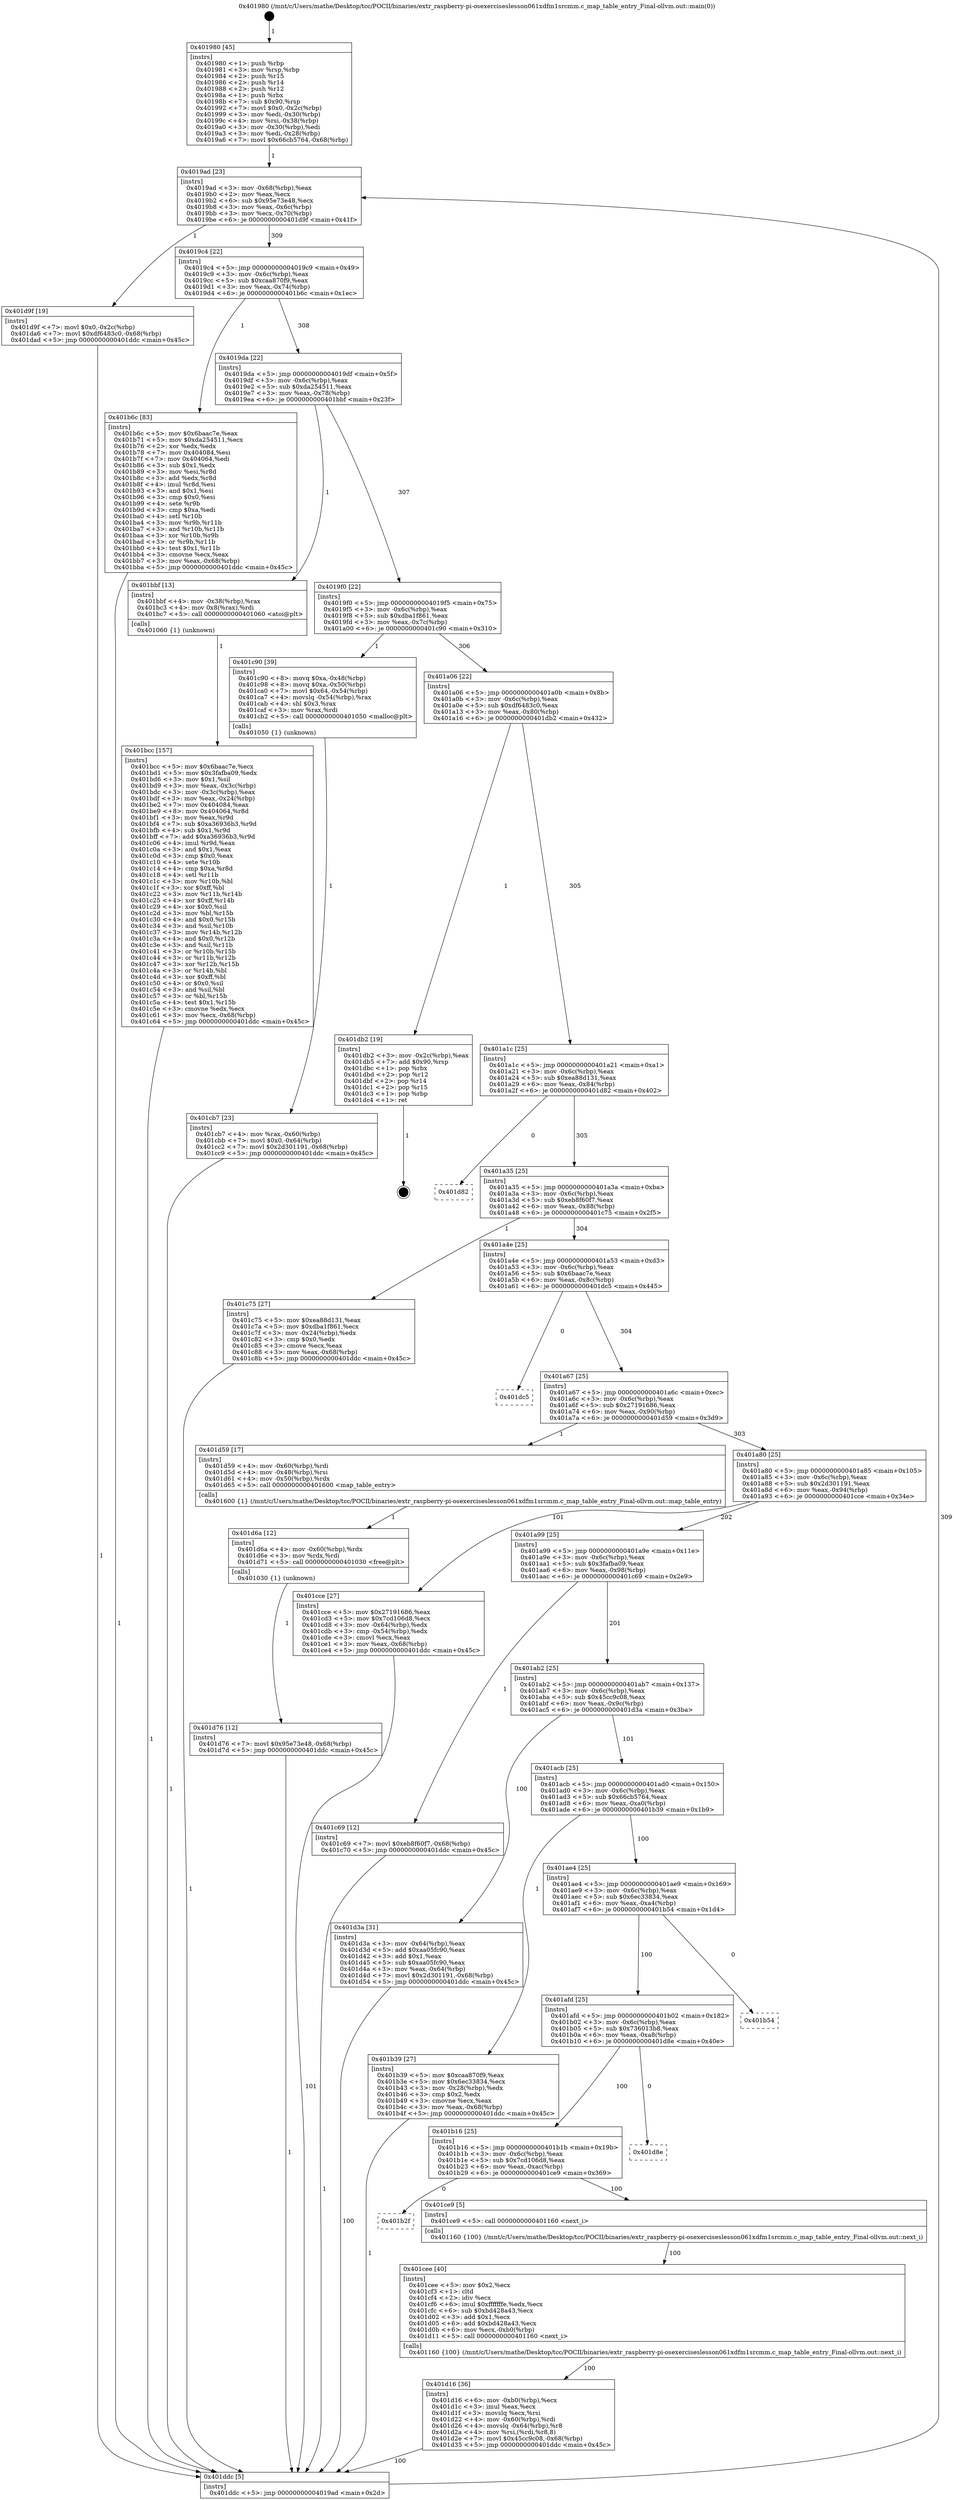 digraph "0x401980" {
  label = "0x401980 (/mnt/c/Users/mathe/Desktop/tcc/POCII/binaries/extr_raspberry-pi-osexerciseslesson061xdfm1srcmm.c_map_table_entry_Final-ollvm.out::main(0))"
  labelloc = "t"
  node[shape=record]

  Entry [label="",width=0.3,height=0.3,shape=circle,fillcolor=black,style=filled]
  "0x4019ad" [label="{
     0x4019ad [23]\l
     | [instrs]\l
     &nbsp;&nbsp;0x4019ad \<+3\>: mov -0x68(%rbp),%eax\l
     &nbsp;&nbsp;0x4019b0 \<+2\>: mov %eax,%ecx\l
     &nbsp;&nbsp;0x4019b2 \<+6\>: sub $0x95e73e48,%ecx\l
     &nbsp;&nbsp;0x4019b8 \<+3\>: mov %eax,-0x6c(%rbp)\l
     &nbsp;&nbsp;0x4019bb \<+3\>: mov %ecx,-0x70(%rbp)\l
     &nbsp;&nbsp;0x4019be \<+6\>: je 0000000000401d9f \<main+0x41f\>\l
  }"]
  "0x401d9f" [label="{
     0x401d9f [19]\l
     | [instrs]\l
     &nbsp;&nbsp;0x401d9f \<+7\>: movl $0x0,-0x2c(%rbp)\l
     &nbsp;&nbsp;0x401da6 \<+7\>: movl $0xdf6483c0,-0x68(%rbp)\l
     &nbsp;&nbsp;0x401dad \<+5\>: jmp 0000000000401ddc \<main+0x45c\>\l
  }"]
  "0x4019c4" [label="{
     0x4019c4 [22]\l
     | [instrs]\l
     &nbsp;&nbsp;0x4019c4 \<+5\>: jmp 00000000004019c9 \<main+0x49\>\l
     &nbsp;&nbsp;0x4019c9 \<+3\>: mov -0x6c(%rbp),%eax\l
     &nbsp;&nbsp;0x4019cc \<+5\>: sub $0xcaa870f9,%eax\l
     &nbsp;&nbsp;0x4019d1 \<+3\>: mov %eax,-0x74(%rbp)\l
     &nbsp;&nbsp;0x4019d4 \<+6\>: je 0000000000401b6c \<main+0x1ec\>\l
  }"]
  Exit [label="",width=0.3,height=0.3,shape=circle,fillcolor=black,style=filled,peripheries=2]
  "0x401b6c" [label="{
     0x401b6c [83]\l
     | [instrs]\l
     &nbsp;&nbsp;0x401b6c \<+5\>: mov $0x6baac7e,%eax\l
     &nbsp;&nbsp;0x401b71 \<+5\>: mov $0xda254511,%ecx\l
     &nbsp;&nbsp;0x401b76 \<+2\>: xor %edx,%edx\l
     &nbsp;&nbsp;0x401b78 \<+7\>: mov 0x404084,%esi\l
     &nbsp;&nbsp;0x401b7f \<+7\>: mov 0x404064,%edi\l
     &nbsp;&nbsp;0x401b86 \<+3\>: sub $0x1,%edx\l
     &nbsp;&nbsp;0x401b89 \<+3\>: mov %esi,%r8d\l
     &nbsp;&nbsp;0x401b8c \<+3\>: add %edx,%r8d\l
     &nbsp;&nbsp;0x401b8f \<+4\>: imul %r8d,%esi\l
     &nbsp;&nbsp;0x401b93 \<+3\>: and $0x1,%esi\l
     &nbsp;&nbsp;0x401b96 \<+3\>: cmp $0x0,%esi\l
     &nbsp;&nbsp;0x401b99 \<+4\>: sete %r9b\l
     &nbsp;&nbsp;0x401b9d \<+3\>: cmp $0xa,%edi\l
     &nbsp;&nbsp;0x401ba0 \<+4\>: setl %r10b\l
     &nbsp;&nbsp;0x401ba4 \<+3\>: mov %r9b,%r11b\l
     &nbsp;&nbsp;0x401ba7 \<+3\>: and %r10b,%r11b\l
     &nbsp;&nbsp;0x401baa \<+3\>: xor %r10b,%r9b\l
     &nbsp;&nbsp;0x401bad \<+3\>: or %r9b,%r11b\l
     &nbsp;&nbsp;0x401bb0 \<+4\>: test $0x1,%r11b\l
     &nbsp;&nbsp;0x401bb4 \<+3\>: cmovne %ecx,%eax\l
     &nbsp;&nbsp;0x401bb7 \<+3\>: mov %eax,-0x68(%rbp)\l
     &nbsp;&nbsp;0x401bba \<+5\>: jmp 0000000000401ddc \<main+0x45c\>\l
  }"]
  "0x4019da" [label="{
     0x4019da [22]\l
     | [instrs]\l
     &nbsp;&nbsp;0x4019da \<+5\>: jmp 00000000004019df \<main+0x5f\>\l
     &nbsp;&nbsp;0x4019df \<+3\>: mov -0x6c(%rbp),%eax\l
     &nbsp;&nbsp;0x4019e2 \<+5\>: sub $0xda254511,%eax\l
     &nbsp;&nbsp;0x4019e7 \<+3\>: mov %eax,-0x78(%rbp)\l
     &nbsp;&nbsp;0x4019ea \<+6\>: je 0000000000401bbf \<main+0x23f\>\l
  }"]
  "0x401d76" [label="{
     0x401d76 [12]\l
     | [instrs]\l
     &nbsp;&nbsp;0x401d76 \<+7\>: movl $0x95e73e48,-0x68(%rbp)\l
     &nbsp;&nbsp;0x401d7d \<+5\>: jmp 0000000000401ddc \<main+0x45c\>\l
  }"]
  "0x401bbf" [label="{
     0x401bbf [13]\l
     | [instrs]\l
     &nbsp;&nbsp;0x401bbf \<+4\>: mov -0x38(%rbp),%rax\l
     &nbsp;&nbsp;0x401bc3 \<+4\>: mov 0x8(%rax),%rdi\l
     &nbsp;&nbsp;0x401bc7 \<+5\>: call 0000000000401060 \<atoi@plt\>\l
     | [calls]\l
     &nbsp;&nbsp;0x401060 \{1\} (unknown)\l
  }"]
  "0x4019f0" [label="{
     0x4019f0 [22]\l
     | [instrs]\l
     &nbsp;&nbsp;0x4019f0 \<+5\>: jmp 00000000004019f5 \<main+0x75\>\l
     &nbsp;&nbsp;0x4019f5 \<+3\>: mov -0x6c(%rbp),%eax\l
     &nbsp;&nbsp;0x4019f8 \<+5\>: sub $0xdba1f861,%eax\l
     &nbsp;&nbsp;0x4019fd \<+3\>: mov %eax,-0x7c(%rbp)\l
     &nbsp;&nbsp;0x401a00 \<+6\>: je 0000000000401c90 \<main+0x310\>\l
  }"]
  "0x401d6a" [label="{
     0x401d6a [12]\l
     | [instrs]\l
     &nbsp;&nbsp;0x401d6a \<+4\>: mov -0x60(%rbp),%rdx\l
     &nbsp;&nbsp;0x401d6e \<+3\>: mov %rdx,%rdi\l
     &nbsp;&nbsp;0x401d71 \<+5\>: call 0000000000401030 \<free@plt\>\l
     | [calls]\l
     &nbsp;&nbsp;0x401030 \{1\} (unknown)\l
  }"]
  "0x401c90" [label="{
     0x401c90 [39]\l
     | [instrs]\l
     &nbsp;&nbsp;0x401c90 \<+8\>: movq $0xa,-0x48(%rbp)\l
     &nbsp;&nbsp;0x401c98 \<+8\>: movq $0xa,-0x50(%rbp)\l
     &nbsp;&nbsp;0x401ca0 \<+7\>: movl $0x64,-0x54(%rbp)\l
     &nbsp;&nbsp;0x401ca7 \<+4\>: movslq -0x54(%rbp),%rax\l
     &nbsp;&nbsp;0x401cab \<+4\>: shl $0x3,%rax\l
     &nbsp;&nbsp;0x401caf \<+3\>: mov %rax,%rdi\l
     &nbsp;&nbsp;0x401cb2 \<+5\>: call 0000000000401050 \<malloc@plt\>\l
     | [calls]\l
     &nbsp;&nbsp;0x401050 \{1\} (unknown)\l
  }"]
  "0x401a06" [label="{
     0x401a06 [22]\l
     | [instrs]\l
     &nbsp;&nbsp;0x401a06 \<+5\>: jmp 0000000000401a0b \<main+0x8b\>\l
     &nbsp;&nbsp;0x401a0b \<+3\>: mov -0x6c(%rbp),%eax\l
     &nbsp;&nbsp;0x401a0e \<+5\>: sub $0xdf6483c0,%eax\l
     &nbsp;&nbsp;0x401a13 \<+3\>: mov %eax,-0x80(%rbp)\l
     &nbsp;&nbsp;0x401a16 \<+6\>: je 0000000000401db2 \<main+0x432\>\l
  }"]
  "0x401d16" [label="{
     0x401d16 [36]\l
     | [instrs]\l
     &nbsp;&nbsp;0x401d16 \<+6\>: mov -0xb0(%rbp),%ecx\l
     &nbsp;&nbsp;0x401d1c \<+3\>: imul %eax,%ecx\l
     &nbsp;&nbsp;0x401d1f \<+3\>: movslq %ecx,%rsi\l
     &nbsp;&nbsp;0x401d22 \<+4\>: mov -0x60(%rbp),%rdi\l
     &nbsp;&nbsp;0x401d26 \<+4\>: movslq -0x64(%rbp),%r8\l
     &nbsp;&nbsp;0x401d2a \<+4\>: mov %rsi,(%rdi,%r8,8)\l
     &nbsp;&nbsp;0x401d2e \<+7\>: movl $0x45cc9c08,-0x68(%rbp)\l
     &nbsp;&nbsp;0x401d35 \<+5\>: jmp 0000000000401ddc \<main+0x45c\>\l
  }"]
  "0x401db2" [label="{
     0x401db2 [19]\l
     | [instrs]\l
     &nbsp;&nbsp;0x401db2 \<+3\>: mov -0x2c(%rbp),%eax\l
     &nbsp;&nbsp;0x401db5 \<+7\>: add $0x90,%rsp\l
     &nbsp;&nbsp;0x401dbc \<+1\>: pop %rbx\l
     &nbsp;&nbsp;0x401dbd \<+2\>: pop %r12\l
     &nbsp;&nbsp;0x401dbf \<+2\>: pop %r14\l
     &nbsp;&nbsp;0x401dc1 \<+2\>: pop %r15\l
     &nbsp;&nbsp;0x401dc3 \<+1\>: pop %rbp\l
     &nbsp;&nbsp;0x401dc4 \<+1\>: ret\l
  }"]
  "0x401a1c" [label="{
     0x401a1c [25]\l
     | [instrs]\l
     &nbsp;&nbsp;0x401a1c \<+5\>: jmp 0000000000401a21 \<main+0xa1\>\l
     &nbsp;&nbsp;0x401a21 \<+3\>: mov -0x6c(%rbp),%eax\l
     &nbsp;&nbsp;0x401a24 \<+5\>: sub $0xea88d131,%eax\l
     &nbsp;&nbsp;0x401a29 \<+6\>: mov %eax,-0x84(%rbp)\l
     &nbsp;&nbsp;0x401a2f \<+6\>: je 0000000000401d82 \<main+0x402\>\l
  }"]
  "0x401cee" [label="{
     0x401cee [40]\l
     | [instrs]\l
     &nbsp;&nbsp;0x401cee \<+5\>: mov $0x2,%ecx\l
     &nbsp;&nbsp;0x401cf3 \<+1\>: cltd\l
     &nbsp;&nbsp;0x401cf4 \<+2\>: idiv %ecx\l
     &nbsp;&nbsp;0x401cf6 \<+6\>: imul $0xfffffffe,%edx,%ecx\l
     &nbsp;&nbsp;0x401cfc \<+6\>: sub $0xbd428a43,%ecx\l
     &nbsp;&nbsp;0x401d02 \<+3\>: add $0x1,%ecx\l
     &nbsp;&nbsp;0x401d05 \<+6\>: add $0xbd428a43,%ecx\l
     &nbsp;&nbsp;0x401d0b \<+6\>: mov %ecx,-0xb0(%rbp)\l
     &nbsp;&nbsp;0x401d11 \<+5\>: call 0000000000401160 \<next_i\>\l
     | [calls]\l
     &nbsp;&nbsp;0x401160 \{100\} (/mnt/c/Users/mathe/Desktop/tcc/POCII/binaries/extr_raspberry-pi-osexerciseslesson061xdfm1srcmm.c_map_table_entry_Final-ollvm.out::next_i)\l
  }"]
  "0x401d82" [label="{
     0x401d82\l
  }", style=dashed]
  "0x401a35" [label="{
     0x401a35 [25]\l
     | [instrs]\l
     &nbsp;&nbsp;0x401a35 \<+5\>: jmp 0000000000401a3a \<main+0xba\>\l
     &nbsp;&nbsp;0x401a3a \<+3\>: mov -0x6c(%rbp),%eax\l
     &nbsp;&nbsp;0x401a3d \<+5\>: sub $0xeb8f60f7,%eax\l
     &nbsp;&nbsp;0x401a42 \<+6\>: mov %eax,-0x88(%rbp)\l
     &nbsp;&nbsp;0x401a48 \<+6\>: je 0000000000401c75 \<main+0x2f5\>\l
  }"]
  "0x401b2f" [label="{
     0x401b2f\l
  }", style=dashed]
  "0x401c75" [label="{
     0x401c75 [27]\l
     | [instrs]\l
     &nbsp;&nbsp;0x401c75 \<+5\>: mov $0xea88d131,%eax\l
     &nbsp;&nbsp;0x401c7a \<+5\>: mov $0xdba1f861,%ecx\l
     &nbsp;&nbsp;0x401c7f \<+3\>: mov -0x24(%rbp),%edx\l
     &nbsp;&nbsp;0x401c82 \<+3\>: cmp $0x0,%edx\l
     &nbsp;&nbsp;0x401c85 \<+3\>: cmove %ecx,%eax\l
     &nbsp;&nbsp;0x401c88 \<+3\>: mov %eax,-0x68(%rbp)\l
     &nbsp;&nbsp;0x401c8b \<+5\>: jmp 0000000000401ddc \<main+0x45c\>\l
  }"]
  "0x401a4e" [label="{
     0x401a4e [25]\l
     | [instrs]\l
     &nbsp;&nbsp;0x401a4e \<+5\>: jmp 0000000000401a53 \<main+0xd3\>\l
     &nbsp;&nbsp;0x401a53 \<+3\>: mov -0x6c(%rbp),%eax\l
     &nbsp;&nbsp;0x401a56 \<+5\>: sub $0x6baac7e,%eax\l
     &nbsp;&nbsp;0x401a5b \<+6\>: mov %eax,-0x8c(%rbp)\l
     &nbsp;&nbsp;0x401a61 \<+6\>: je 0000000000401dc5 \<main+0x445\>\l
  }"]
  "0x401ce9" [label="{
     0x401ce9 [5]\l
     | [instrs]\l
     &nbsp;&nbsp;0x401ce9 \<+5\>: call 0000000000401160 \<next_i\>\l
     | [calls]\l
     &nbsp;&nbsp;0x401160 \{100\} (/mnt/c/Users/mathe/Desktop/tcc/POCII/binaries/extr_raspberry-pi-osexerciseslesson061xdfm1srcmm.c_map_table_entry_Final-ollvm.out::next_i)\l
  }"]
  "0x401dc5" [label="{
     0x401dc5\l
  }", style=dashed]
  "0x401a67" [label="{
     0x401a67 [25]\l
     | [instrs]\l
     &nbsp;&nbsp;0x401a67 \<+5\>: jmp 0000000000401a6c \<main+0xec\>\l
     &nbsp;&nbsp;0x401a6c \<+3\>: mov -0x6c(%rbp),%eax\l
     &nbsp;&nbsp;0x401a6f \<+5\>: sub $0x27191686,%eax\l
     &nbsp;&nbsp;0x401a74 \<+6\>: mov %eax,-0x90(%rbp)\l
     &nbsp;&nbsp;0x401a7a \<+6\>: je 0000000000401d59 \<main+0x3d9\>\l
  }"]
  "0x401b16" [label="{
     0x401b16 [25]\l
     | [instrs]\l
     &nbsp;&nbsp;0x401b16 \<+5\>: jmp 0000000000401b1b \<main+0x19b\>\l
     &nbsp;&nbsp;0x401b1b \<+3\>: mov -0x6c(%rbp),%eax\l
     &nbsp;&nbsp;0x401b1e \<+5\>: sub $0x7cd106d8,%eax\l
     &nbsp;&nbsp;0x401b23 \<+6\>: mov %eax,-0xac(%rbp)\l
     &nbsp;&nbsp;0x401b29 \<+6\>: je 0000000000401ce9 \<main+0x369\>\l
  }"]
  "0x401d59" [label="{
     0x401d59 [17]\l
     | [instrs]\l
     &nbsp;&nbsp;0x401d59 \<+4\>: mov -0x60(%rbp),%rdi\l
     &nbsp;&nbsp;0x401d5d \<+4\>: mov -0x48(%rbp),%rsi\l
     &nbsp;&nbsp;0x401d61 \<+4\>: mov -0x50(%rbp),%rdx\l
     &nbsp;&nbsp;0x401d65 \<+5\>: call 0000000000401600 \<map_table_entry\>\l
     | [calls]\l
     &nbsp;&nbsp;0x401600 \{1\} (/mnt/c/Users/mathe/Desktop/tcc/POCII/binaries/extr_raspberry-pi-osexerciseslesson061xdfm1srcmm.c_map_table_entry_Final-ollvm.out::map_table_entry)\l
  }"]
  "0x401a80" [label="{
     0x401a80 [25]\l
     | [instrs]\l
     &nbsp;&nbsp;0x401a80 \<+5\>: jmp 0000000000401a85 \<main+0x105\>\l
     &nbsp;&nbsp;0x401a85 \<+3\>: mov -0x6c(%rbp),%eax\l
     &nbsp;&nbsp;0x401a88 \<+5\>: sub $0x2d301191,%eax\l
     &nbsp;&nbsp;0x401a8d \<+6\>: mov %eax,-0x94(%rbp)\l
     &nbsp;&nbsp;0x401a93 \<+6\>: je 0000000000401cce \<main+0x34e\>\l
  }"]
  "0x401d8e" [label="{
     0x401d8e\l
  }", style=dashed]
  "0x401cce" [label="{
     0x401cce [27]\l
     | [instrs]\l
     &nbsp;&nbsp;0x401cce \<+5\>: mov $0x27191686,%eax\l
     &nbsp;&nbsp;0x401cd3 \<+5\>: mov $0x7cd106d8,%ecx\l
     &nbsp;&nbsp;0x401cd8 \<+3\>: mov -0x64(%rbp),%edx\l
     &nbsp;&nbsp;0x401cdb \<+3\>: cmp -0x54(%rbp),%edx\l
     &nbsp;&nbsp;0x401cde \<+3\>: cmovl %ecx,%eax\l
     &nbsp;&nbsp;0x401ce1 \<+3\>: mov %eax,-0x68(%rbp)\l
     &nbsp;&nbsp;0x401ce4 \<+5\>: jmp 0000000000401ddc \<main+0x45c\>\l
  }"]
  "0x401a99" [label="{
     0x401a99 [25]\l
     | [instrs]\l
     &nbsp;&nbsp;0x401a99 \<+5\>: jmp 0000000000401a9e \<main+0x11e\>\l
     &nbsp;&nbsp;0x401a9e \<+3\>: mov -0x6c(%rbp),%eax\l
     &nbsp;&nbsp;0x401aa1 \<+5\>: sub $0x3fafba09,%eax\l
     &nbsp;&nbsp;0x401aa6 \<+6\>: mov %eax,-0x98(%rbp)\l
     &nbsp;&nbsp;0x401aac \<+6\>: je 0000000000401c69 \<main+0x2e9\>\l
  }"]
  "0x401afd" [label="{
     0x401afd [25]\l
     | [instrs]\l
     &nbsp;&nbsp;0x401afd \<+5\>: jmp 0000000000401b02 \<main+0x182\>\l
     &nbsp;&nbsp;0x401b02 \<+3\>: mov -0x6c(%rbp),%eax\l
     &nbsp;&nbsp;0x401b05 \<+5\>: sub $0x736013b8,%eax\l
     &nbsp;&nbsp;0x401b0a \<+6\>: mov %eax,-0xa8(%rbp)\l
     &nbsp;&nbsp;0x401b10 \<+6\>: je 0000000000401d8e \<main+0x40e\>\l
  }"]
  "0x401c69" [label="{
     0x401c69 [12]\l
     | [instrs]\l
     &nbsp;&nbsp;0x401c69 \<+7\>: movl $0xeb8f60f7,-0x68(%rbp)\l
     &nbsp;&nbsp;0x401c70 \<+5\>: jmp 0000000000401ddc \<main+0x45c\>\l
  }"]
  "0x401ab2" [label="{
     0x401ab2 [25]\l
     | [instrs]\l
     &nbsp;&nbsp;0x401ab2 \<+5\>: jmp 0000000000401ab7 \<main+0x137\>\l
     &nbsp;&nbsp;0x401ab7 \<+3\>: mov -0x6c(%rbp),%eax\l
     &nbsp;&nbsp;0x401aba \<+5\>: sub $0x45cc9c08,%eax\l
     &nbsp;&nbsp;0x401abf \<+6\>: mov %eax,-0x9c(%rbp)\l
     &nbsp;&nbsp;0x401ac5 \<+6\>: je 0000000000401d3a \<main+0x3ba\>\l
  }"]
  "0x401b54" [label="{
     0x401b54\l
  }", style=dashed]
  "0x401d3a" [label="{
     0x401d3a [31]\l
     | [instrs]\l
     &nbsp;&nbsp;0x401d3a \<+3\>: mov -0x64(%rbp),%eax\l
     &nbsp;&nbsp;0x401d3d \<+5\>: add $0xaa05fc90,%eax\l
     &nbsp;&nbsp;0x401d42 \<+3\>: add $0x1,%eax\l
     &nbsp;&nbsp;0x401d45 \<+5\>: sub $0xaa05fc90,%eax\l
     &nbsp;&nbsp;0x401d4a \<+3\>: mov %eax,-0x64(%rbp)\l
     &nbsp;&nbsp;0x401d4d \<+7\>: movl $0x2d301191,-0x68(%rbp)\l
     &nbsp;&nbsp;0x401d54 \<+5\>: jmp 0000000000401ddc \<main+0x45c\>\l
  }"]
  "0x401acb" [label="{
     0x401acb [25]\l
     | [instrs]\l
     &nbsp;&nbsp;0x401acb \<+5\>: jmp 0000000000401ad0 \<main+0x150\>\l
     &nbsp;&nbsp;0x401ad0 \<+3\>: mov -0x6c(%rbp),%eax\l
     &nbsp;&nbsp;0x401ad3 \<+5\>: sub $0x66cb5764,%eax\l
     &nbsp;&nbsp;0x401ad8 \<+6\>: mov %eax,-0xa0(%rbp)\l
     &nbsp;&nbsp;0x401ade \<+6\>: je 0000000000401b39 \<main+0x1b9\>\l
  }"]
  "0x401cb7" [label="{
     0x401cb7 [23]\l
     | [instrs]\l
     &nbsp;&nbsp;0x401cb7 \<+4\>: mov %rax,-0x60(%rbp)\l
     &nbsp;&nbsp;0x401cbb \<+7\>: movl $0x0,-0x64(%rbp)\l
     &nbsp;&nbsp;0x401cc2 \<+7\>: movl $0x2d301191,-0x68(%rbp)\l
     &nbsp;&nbsp;0x401cc9 \<+5\>: jmp 0000000000401ddc \<main+0x45c\>\l
  }"]
  "0x401b39" [label="{
     0x401b39 [27]\l
     | [instrs]\l
     &nbsp;&nbsp;0x401b39 \<+5\>: mov $0xcaa870f9,%eax\l
     &nbsp;&nbsp;0x401b3e \<+5\>: mov $0x6ec33834,%ecx\l
     &nbsp;&nbsp;0x401b43 \<+3\>: mov -0x28(%rbp),%edx\l
     &nbsp;&nbsp;0x401b46 \<+3\>: cmp $0x2,%edx\l
     &nbsp;&nbsp;0x401b49 \<+3\>: cmovne %ecx,%eax\l
     &nbsp;&nbsp;0x401b4c \<+3\>: mov %eax,-0x68(%rbp)\l
     &nbsp;&nbsp;0x401b4f \<+5\>: jmp 0000000000401ddc \<main+0x45c\>\l
  }"]
  "0x401ae4" [label="{
     0x401ae4 [25]\l
     | [instrs]\l
     &nbsp;&nbsp;0x401ae4 \<+5\>: jmp 0000000000401ae9 \<main+0x169\>\l
     &nbsp;&nbsp;0x401ae9 \<+3\>: mov -0x6c(%rbp),%eax\l
     &nbsp;&nbsp;0x401aec \<+5\>: sub $0x6ec33834,%eax\l
     &nbsp;&nbsp;0x401af1 \<+6\>: mov %eax,-0xa4(%rbp)\l
     &nbsp;&nbsp;0x401af7 \<+6\>: je 0000000000401b54 \<main+0x1d4\>\l
  }"]
  "0x401ddc" [label="{
     0x401ddc [5]\l
     | [instrs]\l
     &nbsp;&nbsp;0x401ddc \<+5\>: jmp 00000000004019ad \<main+0x2d\>\l
  }"]
  "0x401980" [label="{
     0x401980 [45]\l
     | [instrs]\l
     &nbsp;&nbsp;0x401980 \<+1\>: push %rbp\l
     &nbsp;&nbsp;0x401981 \<+3\>: mov %rsp,%rbp\l
     &nbsp;&nbsp;0x401984 \<+2\>: push %r15\l
     &nbsp;&nbsp;0x401986 \<+2\>: push %r14\l
     &nbsp;&nbsp;0x401988 \<+2\>: push %r12\l
     &nbsp;&nbsp;0x40198a \<+1\>: push %rbx\l
     &nbsp;&nbsp;0x40198b \<+7\>: sub $0x90,%rsp\l
     &nbsp;&nbsp;0x401992 \<+7\>: movl $0x0,-0x2c(%rbp)\l
     &nbsp;&nbsp;0x401999 \<+3\>: mov %edi,-0x30(%rbp)\l
     &nbsp;&nbsp;0x40199c \<+4\>: mov %rsi,-0x38(%rbp)\l
     &nbsp;&nbsp;0x4019a0 \<+3\>: mov -0x30(%rbp),%edi\l
     &nbsp;&nbsp;0x4019a3 \<+3\>: mov %edi,-0x28(%rbp)\l
     &nbsp;&nbsp;0x4019a6 \<+7\>: movl $0x66cb5764,-0x68(%rbp)\l
  }"]
  "0x401bcc" [label="{
     0x401bcc [157]\l
     | [instrs]\l
     &nbsp;&nbsp;0x401bcc \<+5\>: mov $0x6baac7e,%ecx\l
     &nbsp;&nbsp;0x401bd1 \<+5\>: mov $0x3fafba09,%edx\l
     &nbsp;&nbsp;0x401bd6 \<+3\>: mov $0x1,%sil\l
     &nbsp;&nbsp;0x401bd9 \<+3\>: mov %eax,-0x3c(%rbp)\l
     &nbsp;&nbsp;0x401bdc \<+3\>: mov -0x3c(%rbp),%eax\l
     &nbsp;&nbsp;0x401bdf \<+3\>: mov %eax,-0x24(%rbp)\l
     &nbsp;&nbsp;0x401be2 \<+7\>: mov 0x404084,%eax\l
     &nbsp;&nbsp;0x401be9 \<+8\>: mov 0x404064,%r8d\l
     &nbsp;&nbsp;0x401bf1 \<+3\>: mov %eax,%r9d\l
     &nbsp;&nbsp;0x401bf4 \<+7\>: sub $0xa36936b3,%r9d\l
     &nbsp;&nbsp;0x401bfb \<+4\>: sub $0x1,%r9d\l
     &nbsp;&nbsp;0x401bff \<+7\>: add $0xa36936b3,%r9d\l
     &nbsp;&nbsp;0x401c06 \<+4\>: imul %r9d,%eax\l
     &nbsp;&nbsp;0x401c0a \<+3\>: and $0x1,%eax\l
     &nbsp;&nbsp;0x401c0d \<+3\>: cmp $0x0,%eax\l
     &nbsp;&nbsp;0x401c10 \<+4\>: sete %r10b\l
     &nbsp;&nbsp;0x401c14 \<+4\>: cmp $0xa,%r8d\l
     &nbsp;&nbsp;0x401c18 \<+4\>: setl %r11b\l
     &nbsp;&nbsp;0x401c1c \<+3\>: mov %r10b,%bl\l
     &nbsp;&nbsp;0x401c1f \<+3\>: xor $0xff,%bl\l
     &nbsp;&nbsp;0x401c22 \<+3\>: mov %r11b,%r14b\l
     &nbsp;&nbsp;0x401c25 \<+4\>: xor $0xff,%r14b\l
     &nbsp;&nbsp;0x401c29 \<+4\>: xor $0x0,%sil\l
     &nbsp;&nbsp;0x401c2d \<+3\>: mov %bl,%r15b\l
     &nbsp;&nbsp;0x401c30 \<+4\>: and $0x0,%r15b\l
     &nbsp;&nbsp;0x401c34 \<+3\>: and %sil,%r10b\l
     &nbsp;&nbsp;0x401c37 \<+3\>: mov %r14b,%r12b\l
     &nbsp;&nbsp;0x401c3a \<+4\>: and $0x0,%r12b\l
     &nbsp;&nbsp;0x401c3e \<+3\>: and %sil,%r11b\l
     &nbsp;&nbsp;0x401c41 \<+3\>: or %r10b,%r15b\l
     &nbsp;&nbsp;0x401c44 \<+3\>: or %r11b,%r12b\l
     &nbsp;&nbsp;0x401c47 \<+3\>: xor %r12b,%r15b\l
     &nbsp;&nbsp;0x401c4a \<+3\>: or %r14b,%bl\l
     &nbsp;&nbsp;0x401c4d \<+3\>: xor $0xff,%bl\l
     &nbsp;&nbsp;0x401c50 \<+4\>: or $0x0,%sil\l
     &nbsp;&nbsp;0x401c54 \<+3\>: and %sil,%bl\l
     &nbsp;&nbsp;0x401c57 \<+3\>: or %bl,%r15b\l
     &nbsp;&nbsp;0x401c5a \<+4\>: test $0x1,%r15b\l
     &nbsp;&nbsp;0x401c5e \<+3\>: cmovne %edx,%ecx\l
     &nbsp;&nbsp;0x401c61 \<+3\>: mov %ecx,-0x68(%rbp)\l
     &nbsp;&nbsp;0x401c64 \<+5\>: jmp 0000000000401ddc \<main+0x45c\>\l
  }"]
  Entry -> "0x401980" [label=" 1"]
  "0x4019ad" -> "0x401d9f" [label=" 1"]
  "0x4019ad" -> "0x4019c4" [label=" 309"]
  "0x401db2" -> Exit [label=" 1"]
  "0x4019c4" -> "0x401b6c" [label=" 1"]
  "0x4019c4" -> "0x4019da" [label=" 308"]
  "0x401d9f" -> "0x401ddc" [label=" 1"]
  "0x4019da" -> "0x401bbf" [label=" 1"]
  "0x4019da" -> "0x4019f0" [label=" 307"]
  "0x401d76" -> "0x401ddc" [label=" 1"]
  "0x4019f0" -> "0x401c90" [label=" 1"]
  "0x4019f0" -> "0x401a06" [label=" 306"]
  "0x401d6a" -> "0x401d76" [label=" 1"]
  "0x401a06" -> "0x401db2" [label=" 1"]
  "0x401a06" -> "0x401a1c" [label=" 305"]
  "0x401d59" -> "0x401d6a" [label=" 1"]
  "0x401a1c" -> "0x401d82" [label=" 0"]
  "0x401a1c" -> "0x401a35" [label=" 305"]
  "0x401d3a" -> "0x401ddc" [label=" 100"]
  "0x401a35" -> "0x401c75" [label=" 1"]
  "0x401a35" -> "0x401a4e" [label=" 304"]
  "0x401d16" -> "0x401ddc" [label=" 100"]
  "0x401a4e" -> "0x401dc5" [label=" 0"]
  "0x401a4e" -> "0x401a67" [label=" 304"]
  "0x401cee" -> "0x401d16" [label=" 100"]
  "0x401a67" -> "0x401d59" [label=" 1"]
  "0x401a67" -> "0x401a80" [label=" 303"]
  "0x401b16" -> "0x401b2f" [label=" 0"]
  "0x401a80" -> "0x401cce" [label=" 101"]
  "0x401a80" -> "0x401a99" [label=" 202"]
  "0x401b16" -> "0x401ce9" [label=" 100"]
  "0x401a99" -> "0x401c69" [label=" 1"]
  "0x401a99" -> "0x401ab2" [label=" 201"]
  "0x401afd" -> "0x401b16" [label=" 100"]
  "0x401ab2" -> "0x401d3a" [label=" 100"]
  "0x401ab2" -> "0x401acb" [label=" 101"]
  "0x401afd" -> "0x401d8e" [label=" 0"]
  "0x401acb" -> "0x401b39" [label=" 1"]
  "0x401acb" -> "0x401ae4" [label=" 100"]
  "0x401b39" -> "0x401ddc" [label=" 1"]
  "0x401980" -> "0x4019ad" [label=" 1"]
  "0x401ddc" -> "0x4019ad" [label=" 309"]
  "0x401b6c" -> "0x401ddc" [label=" 1"]
  "0x401bbf" -> "0x401bcc" [label=" 1"]
  "0x401bcc" -> "0x401ddc" [label=" 1"]
  "0x401c69" -> "0x401ddc" [label=" 1"]
  "0x401c75" -> "0x401ddc" [label=" 1"]
  "0x401c90" -> "0x401cb7" [label=" 1"]
  "0x401cb7" -> "0x401ddc" [label=" 1"]
  "0x401cce" -> "0x401ddc" [label=" 101"]
  "0x401ce9" -> "0x401cee" [label=" 100"]
  "0x401ae4" -> "0x401b54" [label=" 0"]
  "0x401ae4" -> "0x401afd" [label=" 100"]
}
